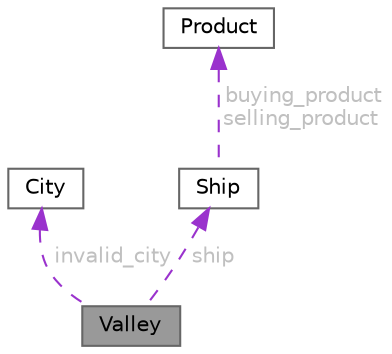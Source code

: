 digraph "Valley"
{
 // LATEX_PDF_SIZE
  bgcolor="transparent";
  edge [fontname=Helvetica,fontsize=10,labelfontname=Helvetica,labelfontsize=10];
  node [fontname=Helvetica,fontsize=10,shape=box,height=0.2,width=0.4];
  Node1 [id="Node000001",label="Valley",height=0.2,width=0.4,color="gray40", fillcolor="grey60", style="filled", fontcolor="black",tooltip="Represents a valley with cities (City objects), and a Ship that navigates and trades between cities."];
  Node2 -> Node1 [id="edge1_Node000001_Node000002",dir="back",color="darkorchid3",style="dashed",tooltip=" ",label=" invalid_city",fontcolor="grey" ];
  Node2 [id="Node000002",label="City",height=0.2,width=0.4,color="gray40", fillcolor="white", style="filled",URL="$classCity.html",tooltip="Represents a city with an inventory of Product items."];
  Node3 -> Node1 [id="edge2_Node000001_Node000003",dir="back",color="darkorchid3",style="dashed",tooltip=" ",label=" ship",fontcolor="grey" ];
  Node3 [id="Node000003",label="Ship",height=0.2,width=0.4,color="gray40", fillcolor="white", style="filled",URL="$classShip.html",tooltip="Represents a ship that navigates through a Valley buying and selling products."];
  Node4 -> Node3 [id="edge3_Node000003_Node000004",dir="back",color="darkorchid3",style="dashed",tooltip=" ",label=" buying_product\nselling_product",fontcolor="grey" ];
  Node4 [id="Node000004",label="Product",height=0.2,width=0.4,color="gray40", fillcolor="white", style="filled",URL="$classProduct.html",tooltip="Represents a product. A product object has an available amount and a wanted amount of units,..."];
}
